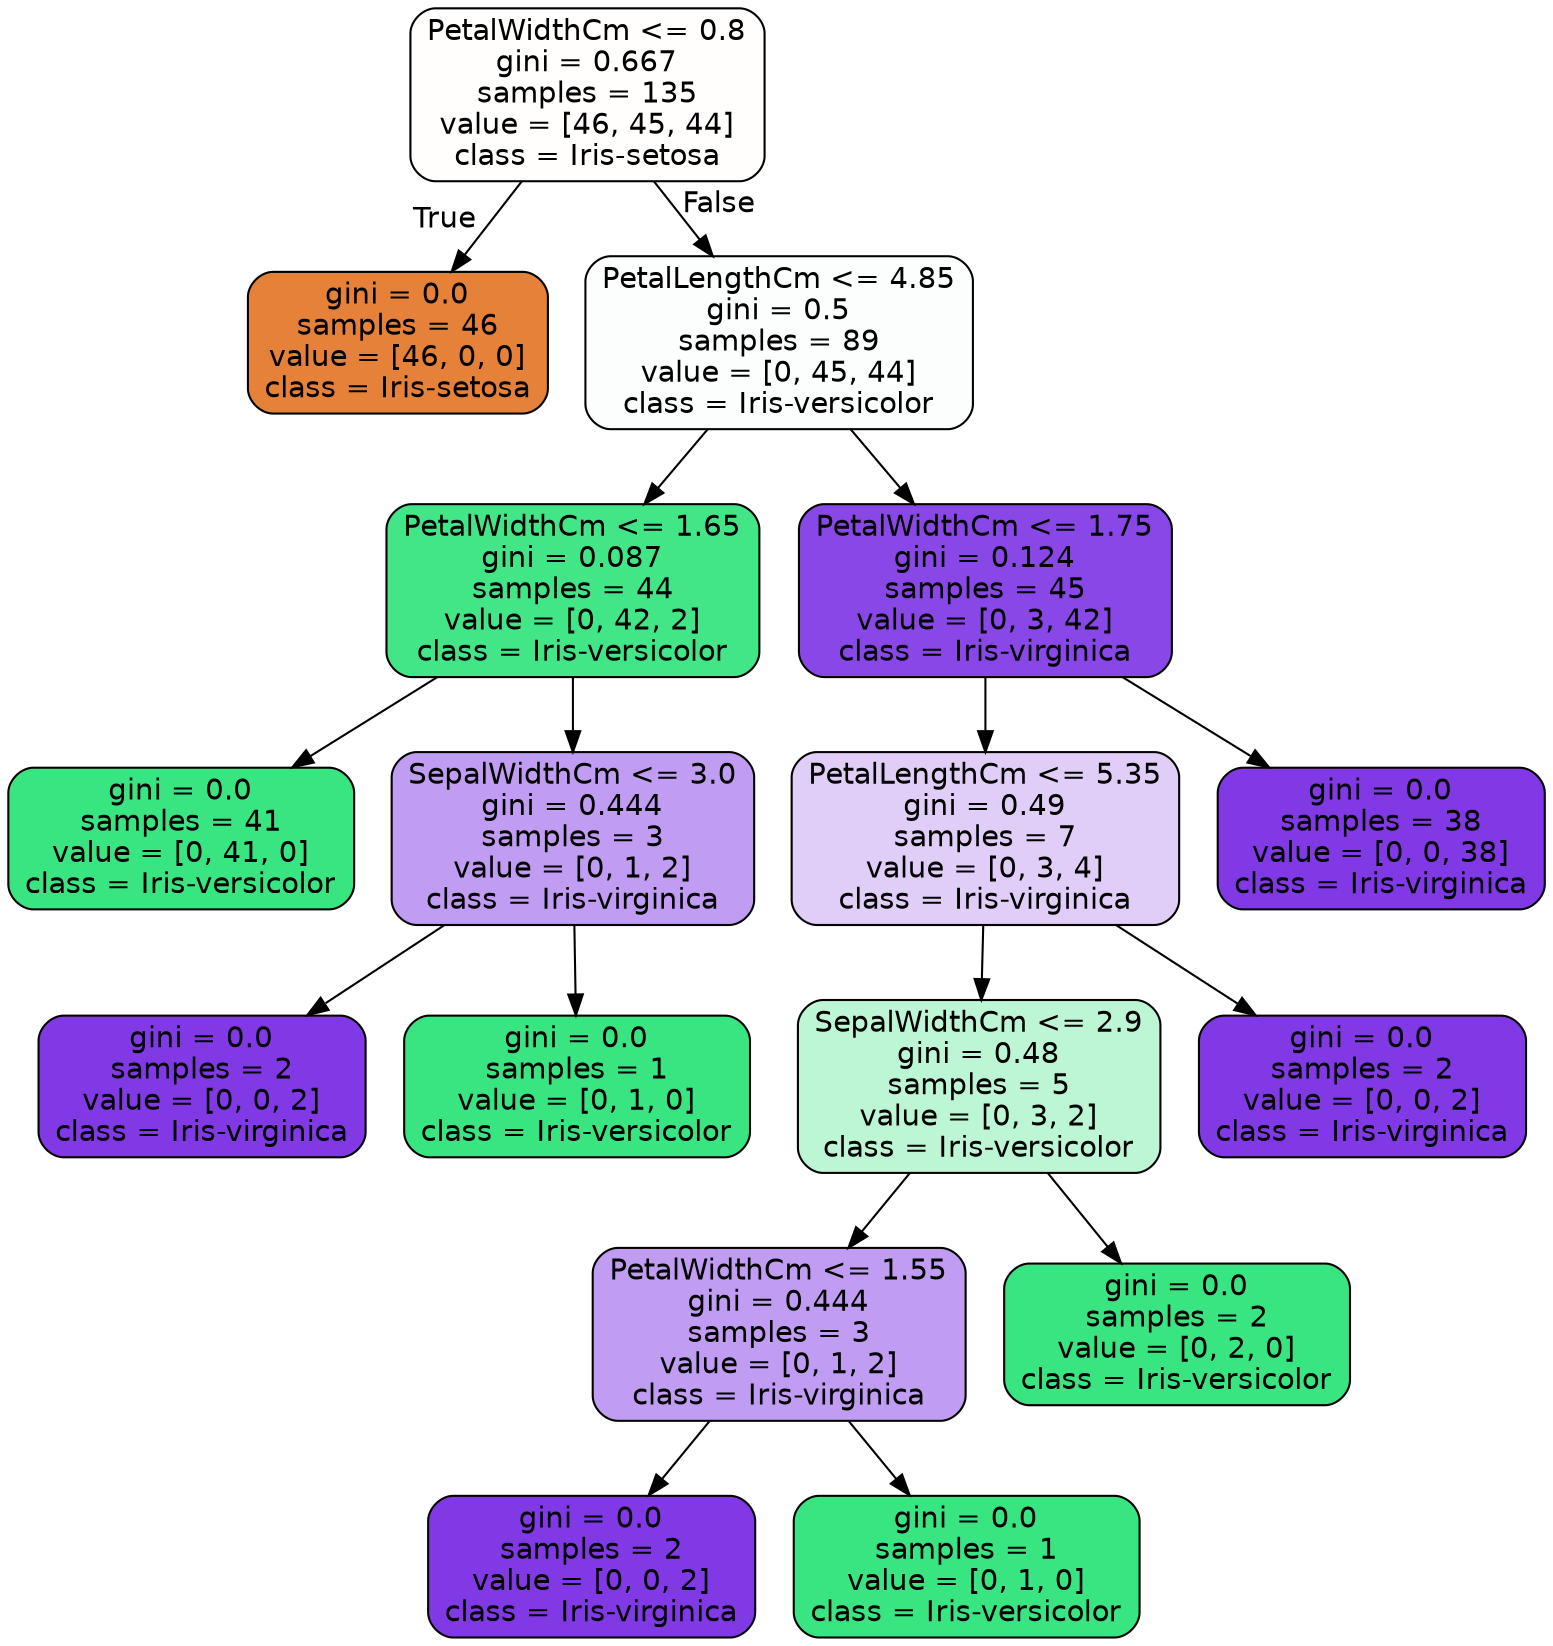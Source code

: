 digraph Tree {
node [shape=box, style="filled, rounded", color="black", fontname="helvetica"] ;
edge [fontname="helvetica"] ;
0 [label="PetalWidthCm <= 0.8\ngini = 0.667\nsamples = 135\nvalue = [46, 45, 44]\nclass = Iris-setosa", fillcolor="#fffefd"] ;
1 [label="gini = 0.0\nsamples = 46\nvalue = [46, 0, 0]\nclass = Iris-setosa", fillcolor="#e58139"] ;
0 -> 1 [labeldistance=2.5, labelangle=45, headlabel="True"] ;
2 [label="PetalLengthCm <= 4.85\ngini = 0.5\nsamples = 89\nvalue = [0, 45, 44]\nclass = Iris-versicolor", fillcolor="#fbfefc"] ;
0 -> 2 [labeldistance=2.5, labelangle=-45, headlabel="False"] ;
3 [label="PetalWidthCm <= 1.65\ngini = 0.087\nsamples = 44\nvalue = [0, 42, 2]\nclass = Iris-versicolor", fillcolor="#42e687"] ;
2 -> 3 ;
4 [label="gini = 0.0\nsamples = 41\nvalue = [0, 41, 0]\nclass = Iris-versicolor", fillcolor="#39e581"] ;
3 -> 4 ;
5 [label="SepalWidthCm <= 3.0\ngini = 0.444\nsamples = 3\nvalue = [0, 1, 2]\nclass = Iris-virginica", fillcolor="#c09cf2"] ;
3 -> 5 ;
6 [label="gini = 0.0\nsamples = 2\nvalue = [0, 0, 2]\nclass = Iris-virginica", fillcolor="#8139e5"] ;
5 -> 6 ;
7 [label="gini = 0.0\nsamples = 1\nvalue = [0, 1, 0]\nclass = Iris-versicolor", fillcolor="#39e581"] ;
5 -> 7 ;
8 [label="PetalWidthCm <= 1.75\ngini = 0.124\nsamples = 45\nvalue = [0, 3, 42]\nclass = Iris-virginica", fillcolor="#8a47e7"] ;
2 -> 8 ;
9 [label="PetalLengthCm <= 5.35\ngini = 0.49\nsamples = 7\nvalue = [0, 3, 4]\nclass = Iris-virginica", fillcolor="#e0cef8"] ;
8 -> 9 ;
10 [label="SepalWidthCm <= 2.9\ngini = 0.48\nsamples = 5\nvalue = [0, 3, 2]\nclass = Iris-versicolor", fillcolor="#bdf6d5"] ;
9 -> 10 ;
11 [label="PetalWidthCm <= 1.55\ngini = 0.444\nsamples = 3\nvalue = [0, 1, 2]\nclass = Iris-virginica", fillcolor="#c09cf2"] ;
10 -> 11 ;
12 [label="gini = 0.0\nsamples = 2\nvalue = [0, 0, 2]\nclass = Iris-virginica", fillcolor="#8139e5"] ;
11 -> 12 ;
13 [label="gini = 0.0\nsamples = 1\nvalue = [0, 1, 0]\nclass = Iris-versicolor", fillcolor="#39e581"] ;
11 -> 13 ;
14 [label="gini = 0.0\nsamples = 2\nvalue = [0, 2, 0]\nclass = Iris-versicolor", fillcolor="#39e581"] ;
10 -> 14 ;
15 [label="gini = 0.0\nsamples = 2\nvalue = [0, 0, 2]\nclass = Iris-virginica", fillcolor="#8139e5"] ;
9 -> 15 ;
16 [label="gini = 0.0\nsamples = 38\nvalue = [0, 0, 38]\nclass = Iris-virginica", fillcolor="#8139e5"] ;
8 -> 16 ;
}